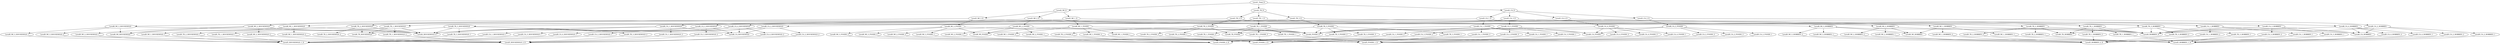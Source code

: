 strict digraph "" {
	Level8_WI_3_HOBBIES -> Level9_WI_3_HOBBIES_2;
	Level8_WI_3_HOBBIES -> Level4_HOBBIES_X;
	Level8_WI_3_HOBBIES -> Level6_WI_HOBBIES;
	Level8_WI_3_HOBBIES -> Level9_WI_3_HOBBIES_1;
	Level8_CA_1_HOUSEHOLD -> Level9_CA_1_HOUSEHOLD_2;
	Level8_CA_1_HOUSEHOLD -> Level9_CA_1_HOUSEHOLD_1;
	Level8_CA_1_HOUSEHOLD -> Level4_HOUSEHOLD_X;
	Level8_CA_1_HOUSEHOLD -> Level6_CA_HOUSEHOLD;
	Level8_CA_2_FOODS -> Level9_CA_2_FOODS_3;
	Level8_CA_2_FOODS -> Level6_CA_FOODS;
	Level8_CA_2_FOODS -> Level4_FOODS_X;
	Level8_CA_2_FOODS -> Level9_CA_2_FOODS_2;
	Level8_CA_2_FOODS -> Level9_CA_2_FOODS_1;
	Level8_CA_3_HOBBIES -> Level9_CA_3_HOBBIES_2;
	Level8_CA_3_HOBBIES -> Level4_HOBBIES_X;
	Level8_CA_3_HOBBIES -> Level9_CA_3_HOBBIES_1;
	Level8_CA_3_HOBBIES -> Level6_CA_HOBBIES;
	Level9_TX_2_FOODS_1 -> Level5_FOODS_1_X;
	Level9_TX_2_HOUSEHOLD_2 -> Level5_HOUSEHOLD_2_X;
	Level9_WI_1_HOBBIES_1 -> Level5_HOBBIES_1_X;
	Level9_CA_3_HOBBIES_2 -> Level5_HOBBIES_2_X;
	Level9_CA_2_FOODS_3 -> Level5_FOODS_3_X;
	Level2_WI_X -> Level3_WI_2_X;
	Level2_WI_X -> Level3_WI_1_X;
	Level2_WI_X -> Level3_WI_3_X;
	Level3_TX_3_X -> Level8_TX_3_FOODS;
	Level3_TX_3_X -> Level8_TX_3_HOUSEHOLD;
	Level3_TX_3_X -> Level8_TX_3_HOBBIES;
	Level9_CA_2_HOUSEHOLD_1 -> Level5_HOUSEHOLD_1_X;
	Level8_WI_1_FOODS -> Level4_FOODS_X;
	Level8_WI_1_FOODS -> Level9_WI_1_FOODS_3;
	Level8_WI_1_FOODS -> Level6_WI_FOODS;
	Level8_WI_1_FOODS -> Level9_WI_1_FOODS_2;
	Level8_WI_1_FOODS -> Level9_WI_1_FOODS_1;
	Level9_TX_1_FOODS_3 -> Level5_FOODS_3_X;
	Level9_WI_3_FOODS_3 -> Level5_FOODS_3_X;
	Level9_TX_2_HOBBIES_1 -> Level5_HOBBIES_1_X;
	Level8_CA_2_HOUSEHOLD -> Level9_CA_2_HOUSEHOLD_1;
	Level8_CA_2_HOUSEHOLD -> Level9_CA_2_HOUSEHOLD_2;
	Level8_CA_2_HOUSEHOLD -> Level4_HOUSEHOLD_X;
	Level8_CA_2_HOUSEHOLD -> Level6_CA_HOUSEHOLD;
	Level8_WI_3_FOODS -> Level9_WI_3_FOODS_3;
	Level8_WI_3_FOODS -> Level4_FOODS_X;
	Level8_WI_3_FOODS -> Level9_WI_3_FOODS_2;
	Level8_WI_3_FOODS -> Level6_WI_FOODS;
	Level8_WI_3_FOODS -> Level9_WI_3_FOODS_1;
	Level9_CA_1_HOUSEHOLD_2 -> Level5_HOUSEHOLD_2_X;
	Level9_WI_2_FOODS_2 -> Level5_FOODS_2_X;
	Level9_WI_3_HOBBIES_2 -> Level5_HOBBIES_2_X;
	Level9_WI_3_FOODS_2 -> Level5_FOODS_2_X;
	Level9_WI_1_FOODS_3 -> Level5_FOODS_3_X;
	Level9_CA_3_FOODS_2 -> Level5_FOODS_2_X;
	Level3_WI_2_X -> Level8_WI_2_HOBBIES;
	Level3_WI_2_X -> Level8_WI_2_HOUSEHOLD;
	Level3_WI_2_X -> Level8_WI_2_FOODS;
	Level9_TX_2_FOODS_2 -> Level5_FOODS_2_X;
	Level3_CA_3_X -> Level8_CA_3_HOBBIES;
	Level3_CA_3_X -> Level8_CA_3_HOUSEHOLD;
	Level3_CA_3_X -> Level8_CA_3_FOODS;
	Level8_WI_2_HOBBIES -> Level4_HOBBIES_X;
	Level8_WI_2_HOBBIES -> Level9_WI_2_HOBBIES_1;
	Level8_WI_2_HOBBIES -> Level9_WI_2_HOBBIES_2;
	Level8_WI_2_HOBBIES -> Level6_WI_HOBBIES;
	Level3_CA_4_X -> Level8_CA_4_HOUSEHOLD;
	Level3_CA_4_X -> Level8_CA_4_FOODS;
	Level3_CA_4_X -> Level8_CA_4_HOBBIES;
	Level9_TX_2_HOUSEHOLD_1 -> Level5_HOUSEHOLD_1_X;
	Level9_TX_1_HOBBIES_2 -> Level5_HOBBIES_2_X;
	Level9_WI_3_FOODS_1 -> Level5_FOODS_1_X;
	Level9_CA_2_HOUSEHOLD_2 -> Level5_HOUSEHOLD_2_X;
	Level9_TX_3_HOBBIES_2 -> Level5_HOBBIES_2_X;
	Level9_WI_2_HOUSEHOLD_2 -> Level5_HOUSEHOLD_2_X;
	Level3_TX_1_X -> Level8_TX_1_FOODS;
	Level3_TX_1_X -> Level8_TX_1_HOUSEHOLD;
	Level3_TX_1_X -> Level8_TX_1_HOBBIES;
	Level9_TX_2_HOBBIES_2 -> Level5_HOBBIES_2_X;
	Level9_WI_1_FOODS_2 -> Level5_FOODS_2_X;
	Level8_TX_2_HOBBIES -> Level9_TX_2_HOBBIES_1;
	Level8_TX_2_HOBBIES -> Level4_HOBBIES_X;
	Level8_TX_2_HOBBIES -> Level9_TX_2_HOBBIES_2;
	Level8_TX_2_HOBBIES -> Level6_TX_HOBBIES;
	Level8_TX_3_FOODS -> Level4_FOODS_X;
	Level8_TX_3_FOODS -> Level6_TX_FOODS;
	Level8_TX_3_FOODS -> Level9_TX_3_FOODS_1;
	Level8_TX_3_FOODS -> Level9_TX_3_FOODS_3;
	Level8_TX_3_FOODS -> Level9_TX_3_FOODS_2;
	Level9_CA_3_HOUSEHOLD_2 -> Level5_HOUSEHOLD_2_X;
	Level3_CA_1_X -> Level8_CA_1_HOUSEHOLD;
	Level3_CA_1_X -> Level8_CA_1_HOBBIES;
	Level3_CA_1_X -> Level8_CA_1_FOODS;
	Level3_TX_2_X -> Level8_TX_2_HOBBIES;
	Level3_TX_2_X -> Level8_TX_2_HOUSEHOLD;
	Level3_TX_2_X -> Level8_TX_2_FOODS;
	Level9_TX_1_FOODS_1 -> Level5_FOODS_1_X;
	Level9_WI_1_HOUSEHOLD_1 -> Level5_HOUSEHOLD_1_X;
	Level9_CA_4_HOUSEHOLD_2 -> Level5_HOUSEHOLD_2_X;
	Level8_TX_1_FOODS -> Level9_TX_1_FOODS_3;
	Level8_TX_1_FOODS -> Level4_FOODS_X;
	Level8_TX_1_FOODS -> Level9_TX_1_FOODS_1;
	Level8_TX_1_FOODS -> Level6_TX_FOODS;
	Level8_TX_1_FOODS -> Level9_TX_1_FOODS_2;
	Level9_CA_1_FOODS_2 -> Level5_FOODS_2_X;
	Level9_WI_3_HOUSEHOLD_2 -> Level5_HOUSEHOLD_2_X;
	Level8_TX_3_HOUSEHOLD -> Level6_TX_HOUSEHOLD;
	Level8_TX_3_HOUSEHOLD -> Level4_HOUSEHOLD_X;
	Level8_TX_3_HOUSEHOLD -> Level9_TX_3_HOUSEHOLD_2;
	Level8_TX_3_HOUSEHOLD -> Level9_TX_3_HOUSEHOLD_1;
	Level9_CA_3_HOBBIES_1 -> Level5_HOBBIES_1_X;
	Level8_TX_2_HOUSEHOLD -> Level9_TX_2_HOUSEHOLD_2;
	Level8_TX_2_HOUSEHOLD -> Level9_TX_2_HOUSEHOLD_1;
	Level8_TX_2_HOUSEHOLD -> Level6_TX_HOUSEHOLD;
	Level8_TX_2_HOUSEHOLD -> Level4_HOUSEHOLD_X;
	Level9_CA_4_FOODS_1 -> Level5_FOODS_1_X;
	Level9_TX_3_FOODS_1 -> Level5_FOODS_1_X;
	Level9_WI_2_FOODS_1 -> Level5_FOODS_1_X;
	Level9_TX_1_HOUSEHOLD_2 -> Level5_HOUSEHOLD_2_X;
	Level8_TX_2_FOODS -> Level9_TX_2_FOODS_1;
	Level8_TX_2_FOODS -> Level4_FOODS_X;
	Level8_TX_2_FOODS -> Level9_TX_2_FOODS_2;
	Level8_TX_2_FOODS -> Level6_TX_FOODS;
	Level8_TX_2_FOODS -> Level9_TX_2_FOODS_3;
	Level9_CA_3_FOODS_3 -> Level5_FOODS_3_X;
	Level8_CA_4_HOUSEHOLD -> Level9_CA_4_HOUSEHOLD_2;
	Level8_CA_4_HOUSEHOLD -> Level4_HOUSEHOLD_X;
	Level8_CA_4_HOUSEHOLD -> Level6_CA_HOUSEHOLD;
	Level8_CA_4_HOUSEHOLD -> Level9_CA_4_HOUSEHOLD_1;
	Level9_CA_1_HOUSEHOLD_1 -> Level5_HOUSEHOLD_1_X;
	Level3_WI_1_X -> Level8_WI_1_FOODS;
	Level3_WI_1_X -> Level8_WI_1_HOUSEHOLD;
	Level3_WI_1_X -> Level8_WI_1_HOBBIES;
	Level9_TX_1_HOUSEHOLD_1 -> Level5_HOUSEHOLD_1_X;
	Level2_TX_X -> Level3_TX_3_X;
	Level2_TX_X -> Level3_TX_1_X;
	Level2_TX_X -> Level3_TX_2_X;
	Level8_WI_1_HOUSEHOLD -> Level9_WI_1_HOUSEHOLD_1;
	Level8_WI_1_HOUSEHOLD -> Level6_WI_HOUSEHOLD;
	Level8_WI_1_HOUSEHOLD -> Level4_HOUSEHOLD_X;
	Level8_WI_1_HOUSEHOLD -> Level9_WI_1_HOUSEHOLD_2;
	Level9_TX_1_HOBBIES_1 -> Level5_HOBBIES_1_X;
	Level8_CA_1_HOBBIES -> Level4_HOBBIES_X;
	Level8_CA_1_HOBBIES -> Level6_CA_HOBBIES;
	Level8_CA_1_HOBBIES -> Level9_CA_1_HOBBIES_2;
	Level8_CA_1_HOBBIES -> Level9_CA_1_HOBBIES_1;
	Level9_CA_4_FOODS_2 -> Level5_FOODS_2_X;
	Level8_CA_1_FOODS -> Level6_CA_FOODS;
	Level8_CA_1_FOODS -> Level4_FOODS_X;
	Level8_CA_1_FOODS -> Level9_CA_1_FOODS_2;
	Level8_CA_1_FOODS -> Level9_CA_1_FOODS_1;
	Level8_CA_1_FOODS -> Level9_CA_1_FOODS_3;
	Level9_CA_2_FOODS_2 -> Level5_FOODS_2_X;
	Level9_CA_2_HOBBIES_2 -> Level5_HOBBIES_2_X;
	Level8_CA_4_FOODS -> Level6_CA_FOODS;
	Level8_CA_4_FOODS -> Level4_FOODS_X;
	Level8_CA_4_FOODS -> Level9_CA_4_FOODS_1;
	Level8_CA_4_FOODS -> Level9_CA_4_FOODS_2;
	Level8_CA_4_FOODS -> Level9_CA_4_FOODS_3;
	Level9_TX_3_FOODS_3 -> Level5_FOODS_3_X;
	Level9_WI_1_FOODS_1 -> Level5_FOODS_1_X;
	Level9_CA_3_FOODS_1 -> Level5_FOODS_1_X;
	Level8_WI_2_HOUSEHOLD -> Level9_WI_2_HOUSEHOLD_2;
	Level8_WI_2_HOUSEHOLD -> Level6_WI_HOUSEHOLD;
	Level8_WI_2_HOUSEHOLD -> Level4_HOUSEHOLD_X;
	Level8_WI_2_HOUSEHOLD -> Level9_WI_2_HOUSEHOLD_1;
	Level9_WI_2_HOBBIES_1 -> Level5_HOBBIES_1_X;
	Level9_CA_4_HOBBIES_2 -> Level5_HOBBIES_2_X;
	Level9_WI_3_HOUSEHOLD_1 -> Level5_HOUSEHOLD_1_X;
	Level9_WI_2_HOBBIES_2 -> Level5_HOBBIES_2_X;
	Level3_WI_3_X -> Level8_WI_3_HOBBIES;
	Level3_WI_3_X -> Level8_WI_3_FOODS;
	Level3_WI_3_X -> Level8_WI_3_HOUSEHOLD;
	Level8_WI_1_HOBBIES -> Level9_WI_1_HOBBIES_1;
	Level8_WI_1_HOBBIES -> Level4_HOBBIES_X;
	Level8_WI_1_HOBBIES -> Level6_WI_HOBBIES;
	Level8_WI_1_HOBBIES -> Level9_WI_1_HOBBIES_2;
	Level9_CA_1_FOODS_1 -> Level5_FOODS_1_X;
	Level8_TX_3_HOBBIES -> Level4_HOBBIES_X;
	Level8_TX_3_HOBBIES -> Level9_TX_3_HOBBIES_2;
	Level8_TX_3_HOBBIES -> Level6_TX_HOBBIES;
	Level8_TX_3_HOBBIES -> Level9_TX_3_HOBBIES_1;
	Level8_WI_3_HOUSEHOLD -> Level9_WI_3_HOUSEHOLD_2;
	Level8_WI_3_HOUSEHOLD -> Level6_WI_HOUSEHOLD;
	Level8_WI_3_HOUSEHOLD -> Level4_HOUSEHOLD_X;
	Level8_WI_3_HOUSEHOLD -> Level9_WI_3_HOUSEHOLD_1;
	Level9_TX_3_FOODS_2 -> Level5_FOODS_2_X;
	Level9_WI_1_HOBBIES_2 -> Level5_HOBBIES_2_X;
	Level8_TX_1_HOUSEHOLD -> Level6_TX_HOUSEHOLD;
	Level8_TX_1_HOUSEHOLD -> Level9_TX_1_HOUSEHOLD_2;
	Level8_TX_1_HOUSEHOLD -> Level9_TX_1_HOUSEHOLD_1;
	Level8_TX_1_HOUSEHOLD -> Level4_HOUSEHOLD_X;
	Level9_TX_3_HOBBIES_1 -> Level5_HOBBIES_1_X;
	Level9_CA_1_HOBBIES_2 -> Level5_HOBBIES_2_X;
	Level9_WI_3_HOBBIES_1 -> Level5_HOBBIES_1_X;
	Level8_TX_1_HOBBIES -> Level9_TX_1_HOBBIES_2;
	Level8_TX_1_HOBBIES -> Level4_HOBBIES_X;
	Level8_TX_1_HOBBIES -> Level9_TX_1_HOBBIES_1;
	Level8_TX_1_HOBBIES -> Level6_TX_HOBBIES;
	Level1_Total_X -> Level2_WI_X;
	Level1_Total_X -> Level2_TX_X;
	Level1_Total_X -> Level2_CA_X;
	Level9_CA_1_HOBBIES_1 -> Level5_HOBBIES_1_X;
	Level9_CA_3_HOUSEHOLD_1 -> Level5_HOUSEHOLD_1_X;
	Level9_CA_2_FOODS_1 -> Level5_FOODS_1_X;
	Level3_CA_2_X -> Level8_CA_2_FOODS;
	Level3_CA_2_X -> Level8_CA_2_HOUSEHOLD;
	Level3_CA_2_X -> Level8_CA_2_HOBBIES;
	Level8_WI_2_FOODS -> Level4_FOODS_X;
	Level8_WI_2_FOODS -> Level9_WI_2_FOODS_2;
	Level8_WI_2_FOODS -> Level6_WI_FOODS;
	Level8_WI_2_FOODS -> Level9_WI_2_FOODS_1;
	Level8_WI_2_FOODS -> Level9_WI_2_FOODS_3;
	Level8_CA_2_HOBBIES -> Level4_HOBBIES_X;
	Level8_CA_2_HOBBIES -> Level9_CA_2_HOBBIES_2;
	Level8_CA_2_HOBBIES -> Level6_CA_HOBBIES;
	Level8_CA_2_HOBBIES -> Level9_CA_2_HOBBIES_1;
	Level9_WI_1_HOUSEHOLD_2 -> Level5_HOUSEHOLD_2_X;
	Level9_WI_2_FOODS_3 -> Level5_FOODS_3_X;
	Level8_CA_3_HOUSEHOLD -> Level9_CA_3_HOUSEHOLD_2;
	Level8_CA_3_HOUSEHOLD -> Level4_HOUSEHOLD_X;
	Level8_CA_3_HOUSEHOLD -> Level9_CA_3_HOUSEHOLD_1;
	Level8_CA_3_HOUSEHOLD -> Level6_CA_HOUSEHOLD;
	Level9_TX_3_HOUSEHOLD_2 -> Level5_HOUSEHOLD_2_X;
	Level9_WI_2_HOUSEHOLD_1 -> Level5_HOUSEHOLD_1_X;
	Level2_CA_X -> Level3_CA_3_X;
	Level2_CA_X -> Level3_CA_4_X;
	Level2_CA_X -> Level3_CA_1_X;
	Level2_CA_X -> Level3_CA_2_X;
	Level8_CA_3_FOODS -> Level6_CA_FOODS;
	Level8_CA_3_FOODS -> Level4_FOODS_X;
	Level8_CA_3_FOODS -> Level9_CA_3_FOODS_2;
	Level8_CA_3_FOODS -> Level9_CA_3_FOODS_3;
	Level8_CA_3_FOODS -> Level9_CA_3_FOODS_1;
	Level9_TX_3_HOUSEHOLD_1 -> Level5_HOUSEHOLD_1_X;
	Level9_CA_2_HOBBIES_1 -> Level5_HOBBIES_1_X;
	Level9_CA_4_HOUSEHOLD_1 -> Level5_HOUSEHOLD_1_X;
	Level9_TX_1_FOODS_2 -> Level5_FOODS_2_X;
	Level9_CA_1_FOODS_3 -> Level5_FOODS_3_X;
	Level8_CA_4_HOBBIES -> Level4_HOBBIES_X;
	Level8_CA_4_HOBBIES -> Level9_CA_4_HOBBIES_2;
	Level8_CA_4_HOBBIES -> Level6_CA_HOBBIES;
	Level8_CA_4_HOBBIES -> Level9_CA_4_HOBBIES_1;
	Level9_TX_2_FOODS_3 -> Level5_FOODS_3_X;
	Level9_CA_4_HOBBIES_1 -> Level5_HOBBIES_1_X;
	Level9_CA_4_FOODS_3 -> Level5_FOODS_3_X;
}
